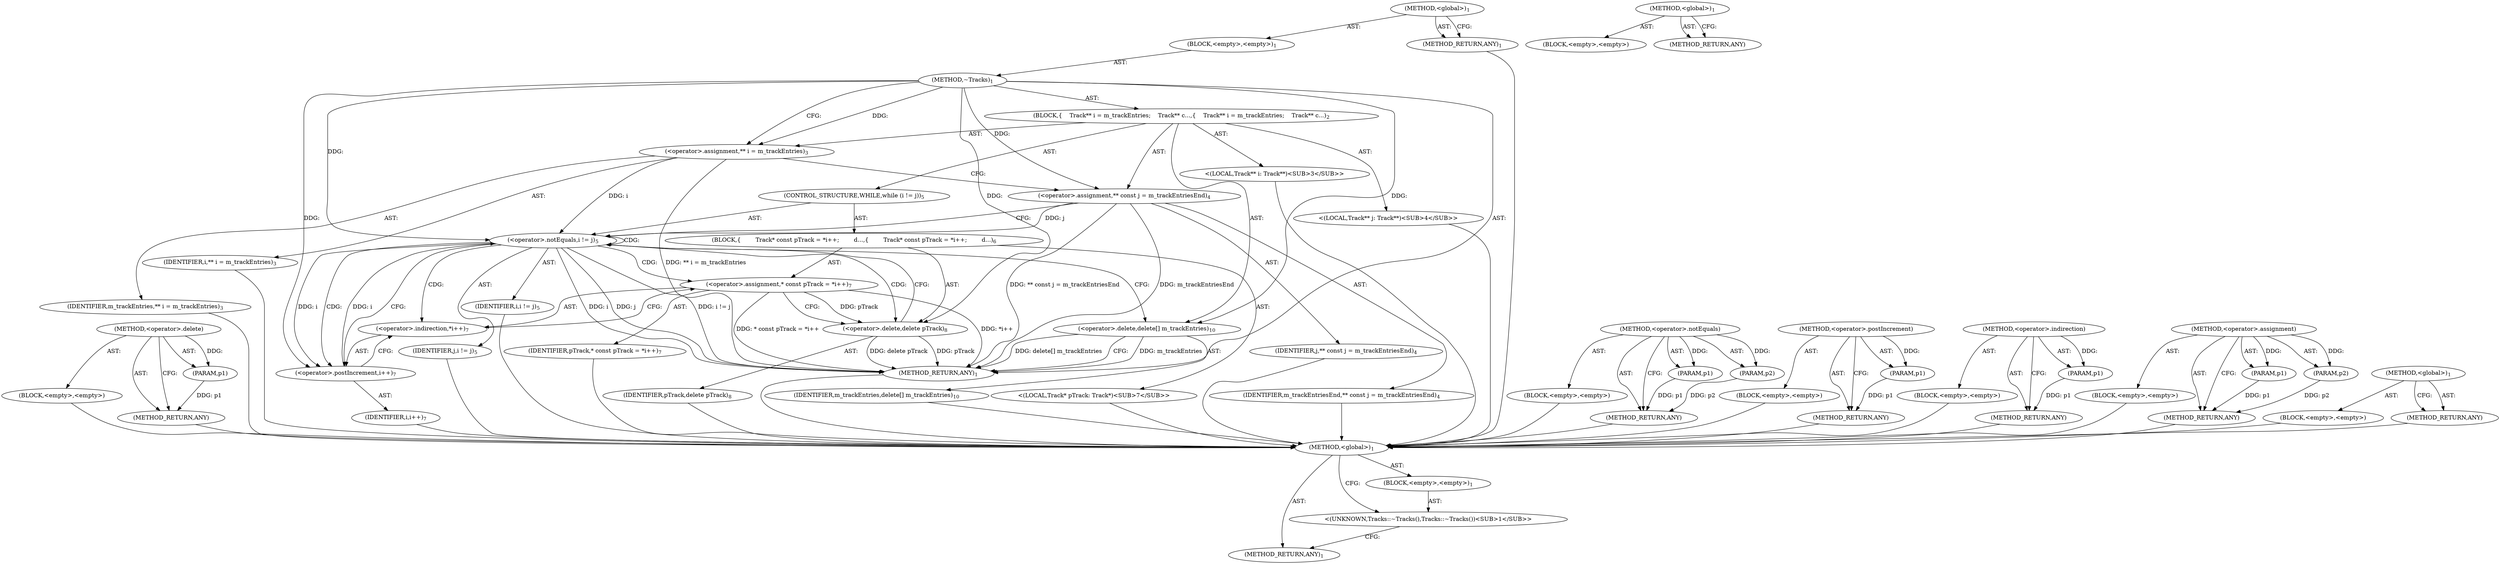 digraph "&lt;global&gt;" {
vulnerable_70 [label=<(METHOD,&lt;operator&gt;.delete)>];
vulnerable_71 [label=<(PARAM,p1)>];
vulnerable_72 [label=<(BLOCK,&lt;empty&gt;,&lt;empty&gt;)>];
vulnerable_73 [label=<(METHOD_RETURN,ANY)>];
vulnerable_6 [label=<(METHOD,&lt;global&gt;)<SUB>1</SUB>>];
vulnerable_7 [label=<(BLOCK,&lt;empty&gt;,&lt;empty&gt;)<SUB>1</SUB>>];
vulnerable_8 [label=<(METHOD,~Tracks)<SUB>1</SUB>>];
vulnerable_9 [label=<(BLOCK,{
    Track** i = m_trackEntries;
    Track** c...,{
    Track** i = m_trackEntries;
    Track** c...)<SUB>2</SUB>>];
vulnerable_10 [label="<(LOCAL,Track** i: Track**)<SUB>3</SUB>>"];
vulnerable_11 [label=<(&lt;operator&gt;.assignment,** i = m_trackEntries)<SUB>3</SUB>>];
vulnerable_12 [label=<(IDENTIFIER,i,** i = m_trackEntries)<SUB>3</SUB>>];
vulnerable_13 [label=<(IDENTIFIER,m_trackEntries,** i = m_trackEntries)<SUB>3</SUB>>];
vulnerable_14 [label="<(LOCAL,Track** j: Track**)<SUB>4</SUB>>"];
vulnerable_15 [label=<(&lt;operator&gt;.assignment,** const j = m_trackEntriesEnd)<SUB>4</SUB>>];
vulnerable_16 [label=<(IDENTIFIER,j,** const j = m_trackEntriesEnd)<SUB>4</SUB>>];
vulnerable_17 [label=<(IDENTIFIER,m_trackEntriesEnd,** const j = m_trackEntriesEnd)<SUB>4</SUB>>];
vulnerable_18 [label=<(CONTROL_STRUCTURE,WHILE,while (i != j))<SUB>5</SUB>>];
vulnerable_19 [label=<(&lt;operator&gt;.notEquals,i != j)<SUB>5</SUB>>];
vulnerable_20 [label=<(IDENTIFIER,i,i != j)<SUB>5</SUB>>];
vulnerable_21 [label=<(IDENTIFIER,j,i != j)<SUB>5</SUB>>];
vulnerable_22 [label=<(BLOCK,{
        Track* const pTrack = *i++;
        d...,{
        Track* const pTrack = *i++;
        d...)<SUB>6</SUB>>];
vulnerable_23 [label="<(LOCAL,Track* pTrack: Track*)<SUB>7</SUB>>"];
vulnerable_24 [label=<(&lt;operator&gt;.assignment,* const pTrack = *i++)<SUB>7</SUB>>];
vulnerable_25 [label=<(IDENTIFIER,pTrack,* const pTrack = *i++)<SUB>7</SUB>>];
vulnerable_26 [label=<(&lt;operator&gt;.indirection,*i++)<SUB>7</SUB>>];
vulnerable_27 [label=<(&lt;operator&gt;.postIncrement,i++)<SUB>7</SUB>>];
vulnerable_28 [label=<(IDENTIFIER,i,i++)<SUB>7</SUB>>];
vulnerable_29 [label=<(&lt;operator&gt;.delete,delete pTrack)<SUB>8</SUB>>];
vulnerable_30 [label=<(IDENTIFIER,pTrack,delete pTrack)<SUB>8</SUB>>];
vulnerable_31 [label=<(&lt;operator&gt;.delete,delete[] m_trackEntries)<SUB>10</SUB>>];
vulnerable_32 [label=<(IDENTIFIER,m_trackEntries,delete[] m_trackEntries)<SUB>10</SUB>>];
vulnerable_33 [label=<(METHOD_RETURN,ANY)<SUB>1</SUB>>];
vulnerable_35 [label=<(METHOD_RETURN,ANY)<SUB>1</SUB>>];
vulnerable_57 [label=<(METHOD,&lt;operator&gt;.notEquals)>];
vulnerable_58 [label=<(PARAM,p1)>];
vulnerable_59 [label=<(PARAM,p2)>];
vulnerable_60 [label=<(BLOCK,&lt;empty&gt;,&lt;empty&gt;)>];
vulnerable_61 [label=<(METHOD_RETURN,ANY)>];
vulnerable_66 [label=<(METHOD,&lt;operator&gt;.postIncrement)>];
vulnerable_67 [label=<(PARAM,p1)>];
vulnerable_68 [label=<(BLOCK,&lt;empty&gt;,&lt;empty&gt;)>];
vulnerable_69 [label=<(METHOD_RETURN,ANY)>];
vulnerable_62 [label=<(METHOD,&lt;operator&gt;.indirection)>];
vulnerable_63 [label=<(PARAM,p1)>];
vulnerable_64 [label=<(BLOCK,&lt;empty&gt;,&lt;empty&gt;)>];
vulnerable_65 [label=<(METHOD_RETURN,ANY)>];
vulnerable_52 [label=<(METHOD,&lt;operator&gt;.assignment)>];
vulnerable_53 [label=<(PARAM,p1)>];
vulnerable_54 [label=<(PARAM,p2)>];
vulnerable_55 [label=<(BLOCK,&lt;empty&gt;,&lt;empty&gt;)>];
vulnerable_56 [label=<(METHOD_RETURN,ANY)>];
vulnerable_46 [label=<(METHOD,&lt;global&gt;)<SUB>1</SUB>>];
vulnerable_47 [label=<(BLOCK,&lt;empty&gt;,&lt;empty&gt;)>];
vulnerable_48 [label=<(METHOD_RETURN,ANY)>];
fixed_6 [label=<(METHOD,&lt;global&gt;)<SUB>1</SUB>>];
fixed_7 [label=<(BLOCK,&lt;empty&gt;,&lt;empty&gt;)<SUB>1</SUB>>];
fixed_8 [label="<(UNKNOWN,Tracks::~Tracks(),Tracks::~Tracks())<SUB>1</SUB>>"];
fixed_9 [label=<(METHOD_RETURN,ANY)<SUB>1</SUB>>];
fixed_14 [label=<(METHOD,&lt;global&gt;)<SUB>1</SUB>>];
fixed_15 [label=<(BLOCK,&lt;empty&gt;,&lt;empty&gt;)>];
fixed_16 [label=<(METHOD_RETURN,ANY)>];
vulnerable_70 -> vulnerable_71  [key=0, label="AST: "];
vulnerable_70 -> vulnerable_71  [key=1, label="DDG: "];
vulnerable_70 -> vulnerable_72  [key=0, label="AST: "];
vulnerable_70 -> vulnerable_73  [key=0, label="AST: "];
vulnerable_70 -> vulnerable_73  [key=1, label="CFG: "];
vulnerable_71 -> vulnerable_73  [key=0, label="DDG: p1"];
vulnerable_72 -> fixed_6  [key=0];
vulnerable_73 -> fixed_6  [key=0];
vulnerable_6 -> vulnerable_7  [key=0, label="AST: "];
vulnerable_6 -> vulnerable_35  [key=0, label="AST: "];
vulnerable_6 -> vulnerable_35  [key=1, label="CFG: "];
vulnerable_7 -> vulnerable_8  [key=0, label="AST: "];
vulnerable_8 -> vulnerable_9  [key=0, label="AST: "];
vulnerable_8 -> vulnerable_33  [key=0, label="AST: "];
vulnerable_8 -> vulnerable_11  [key=0, label="CFG: "];
vulnerable_8 -> vulnerable_11  [key=1, label="DDG: "];
vulnerable_8 -> vulnerable_15  [key=0, label="DDG: "];
vulnerable_8 -> vulnerable_31  [key=0, label="DDG: "];
vulnerable_8 -> vulnerable_19  [key=0, label="DDG: "];
vulnerable_8 -> vulnerable_29  [key=0, label="DDG: "];
vulnerable_8 -> vulnerable_27  [key=0, label="DDG: "];
vulnerable_9 -> vulnerable_10  [key=0, label="AST: "];
vulnerable_9 -> vulnerable_11  [key=0, label="AST: "];
vulnerable_9 -> vulnerable_14  [key=0, label="AST: "];
vulnerable_9 -> vulnerable_15  [key=0, label="AST: "];
vulnerable_9 -> vulnerable_18  [key=0, label="AST: "];
vulnerable_9 -> vulnerable_31  [key=0, label="AST: "];
vulnerable_10 -> fixed_6  [key=0];
vulnerable_11 -> vulnerable_12  [key=0, label="AST: "];
vulnerable_11 -> vulnerable_13  [key=0, label="AST: "];
vulnerable_11 -> vulnerable_15  [key=0, label="CFG: "];
vulnerable_11 -> vulnerable_33  [key=0, label="DDG: ** i = m_trackEntries"];
vulnerable_11 -> vulnerable_19  [key=0, label="DDG: i"];
vulnerable_12 -> fixed_6  [key=0];
vulnerable_13 -> fixed_6  [key=0];
vulnerable_14 -> fixed_6  [key=0];
vulnerable_15 -> vulnerable_16  [key=0, label="AST: "];
vulnerable_15 -> vulnerable_17  [key=0, label="AST: "];
vulnerable_15 -> vulnerable_19  [key=0, label="CFG: "];
vulnerable_15 -> vulnerable_19  [key=1, label="DDG: j"];
vulnerable_15 -> vulnerable_33  [key=0, label="DDG: ** const j = m_trackEntriesEnd"];
vulnerable_15 -> vulnerable_33  [key=1, label="DDG: m_trackEntriesEnd"];
vulnerable_16 -> fixed_6  [key=0];
vulnerable_17 -> fixed_6  [key=0];
vulnerable_18 -> vulnerable_19  [key=0, label="AST: "];
vulnerable_18 -> vulnerable_22  [key=0, label="AST: "];
vulnerable_19 -> vulnerable_20  [key=0, label="AST: "];
vulnerable_19 -> vulnerable_21  [key=0, label="AST: "];
vulnerable_19 -> vulnerable_27  [key=0, label="CFG: "];
vulnerable_19 -> vulnerable_27  [key=1, label="DDG: i"];
vulnerable_19 -> vulnerable_27  [key=2, label="CDG: "];
vulnerable_19 -> vulnerable_31  [key=0, label="CFG: "];
vulnerable_19 -> vulnerable_33  [key=0, label="DDG: i"];
vulnerable_19 -> vulnerable_33  [key=1, label="DDG: j"];
vulnerable_19 -> vulnerable_33  [key=2, label="DDG: i != j"];
vulnerable_19 -> vulnerable_24  [key=0, label="CDG: "];
vulnerable_19 -> vulnerable_29  [key=0, label="CDG: "];
vulnerable_19 -> vulnerable_26  [key=0, label="CDG: "];
vulnerable_19 -> vulnerable_19  [key=0, label="CDG: "];
vulnerable_20 -> fixed_6  [key=0];
vulnerable_21 -> fixed_6  [key=0];
vulnerable_22 -> vulnerable_23  [key=0, label="AST: "];
vulnerable_22 -> vulnerable_24  [key=0, label="AST: "];
vulnerable_22 -> vulnerable_29  [key=0, label="AST: "];
vulnerable_23 -> fixed_6  [key=0];
vulnerable_24 -> vulnerable_25  [key=0, label="AST: "];
vulnerable_24 -> vulnerable_26  [key=0, label="AST: "];
vulnerable_24 -> vulnerable_29  [key=0, label="CFG: "];
vulnerable_24 -> vulnerable_29  [key=1, label="DDG: pTrack"];
vulnerable_24 -> vulnerable_33  [key=0, label="DDG: *i++"];
vulnerable_24 -> vulnerable_33  [key=1, label="DDG: * const pTrack = *i++"];
vulnerable_25 -> fixed_6  [key=0];
vulnerable_26 -> vulnerable_27  [key=0, label="AST: "];
vulnerable_26 -> vulnerable_24  [key=0, label="CFG: "];
vulnerable_27 -> vulnerable_28  [key=0, label="AST: "];
vulnerable_27 -> vulnerable_26  [key=0, label="CFG: "];
vulnerable_27 -> vulnerable_19  [key=0, label="DDG: i"];
vulnerable_28 -> fixed_6  [key=0];
vulnerable_29 -> vulnerable_30  [key=0, label="AST: "];
vulnerable_29 -> vulnerable_19  [key=0, label="CFG: "];
vulnerable_29 -> vulnerable_33  [key=0, label="DDG: pTrack"];
vulnerable_29 -> vulnerable_33  [key=1, label="DDG: delete pTrack"];
vulnerable_30 -> fixed_6  [key=0];
vulnerable_31 -> vulnerable_32  [key=0, label="AST: "];
vulnerable_31 -> vulnerable_33  [key=0, label="CFG: "];
vulnerable_31 -> vulnerable_33  [key=1, label="DDG: m_trackEntries"];
vulnerable_31 -> vulnerable_33  [key=2, label="DDG: delete[] m_trackEntries"];
vulnerable_32 -> fixed_6  [key=0];
vulnerable_33 -> fixed_6  [key=0];
vulnerable_35 -> fixed_6  [key=0];
vulnerable_57 -> vulnerable_58  [key=0, label="AST: "];
vulnerable_57 -> vulnerable_58  [key=1, label="DDG: "];
vulnerable_57 -> vulnerable_60  [key=0, label="AST: "];
vulnerable_57 -> vulnerable_59  [key=0, label="AST: "];
vulnerable_57 -> vulnerable_59  [key=1, label="DDG: "];
vulnerable_57 -> vulnerable_61  [key=0, label="AST: "];
vulnerable_57 -> vulnerable_61  [key=1, label="CFG: "];
vulnerable_58 -> vulnerable_61  [key=0, label="DDG: p1"];
vulnerable_59 -> vulnerable_61  [key=0, label="DDG: p2"];
vulnerable_60 -> fixed_6  [key=0];
vulnerable_61 -> fixed_6  [key=0];
vulnerable_66 -> vulnerable_67  [key=0, label="AST: "];
vulnerable_66 -> vulnerable_67  [key=1, label="DDG: "];
vulnerable_66 -> vulnerable_68  [key=0, label="AST: "];
vulnerable_66 -> vulnerable_69  [key=0, label="AST: "];
vulnerable_66 -> vulnerable_69  [key=1, label="CFG: "];
vulnerable_67 -> vulnerable_69  [key=0, label="DDG: p1"];
vulnerable_68 -> fixed_6  [key=0];
vulnerable_69 -> fixed_6  [key=0];
vulnerable_62 -> vulnerable_63  [key=0, label="AST: "];
vulnerable_62 -> vulnerable_63  [key=1, label="DDG: "];
vulnerable_62 -> vulnerable_64  [key=0, label="AST: "];
vulnerable_62 -> vulnerable_65  [key=0, label="AST: "];
vulnerable_62 -> vulnerable_65  [key=1, label="CFG: "];
vulnerable_63 -> vulnerable_65  [key=0, label="DDG: p1"];
vulnerable_64 -> fixed_6  [key=0];
vulnerable_65 -> fixed_6  [key=0];
vulnerable_52 -> vulnerable_53  [key=0, label="AST: "];
vulnerable_52 -> vulnerable_53  [key=1, label="DDG: "];
vulnerable_52 -> vulnerable_55  [key=0, label="AST: "];
vulnerable_52 -> vulnerable_54  [key=0, label="AST: "];
vulnerable_52 -> vulnerable_54  [key=1, label="DDG: "];
vulnerable_52 -> vulnerable_56  [key=0, label="AST: "];
vulnerable_52 -> vulnerable_56  [key=1, label="CFG: "];
vulnerable_53 -> vulnerable_56  [key=0, label="DDG: p1"];
vulnerable_54 -> vulnerable_56  [key=0, label="DDG: p2"];
vulnerable_55 -> fixed_6  [key=0];
vulnerable_56 -> fixed_6  [key=0];
vulnerable_46 -> vulnerable_47  [key=0, label="AST: "];
vulnerable_46 -> vulnerable_48  [key=0, label="AST: "];
vulnerable_46 -> vulnerable_48  [key=1, label="CFG: "];
vulnerable_47 -> fixed_6  [key=0];
vulnerable_48 -> fixed_6  [key=0];
fixed_6 -> fixed_7  [key=0, label="AST: "];
fixed_6 -> fixed_9  [key=0, label="AST: "];
fixed_6 -> fixed_8  [key=0, label="CFG: "];
fixed_7 -> fixed_8  [key=0, label="AST: "];
fixed_8 -> fixed_9  [key=0, label="CFG: "];
fixed_14 -> fixed_15  [key=0, label="AST: "];
fixed_14 -> fixed_16  [key=0, label="AST: "];
fixed_14 -> fixed_16  [key=1, label="CFG: "];
}
